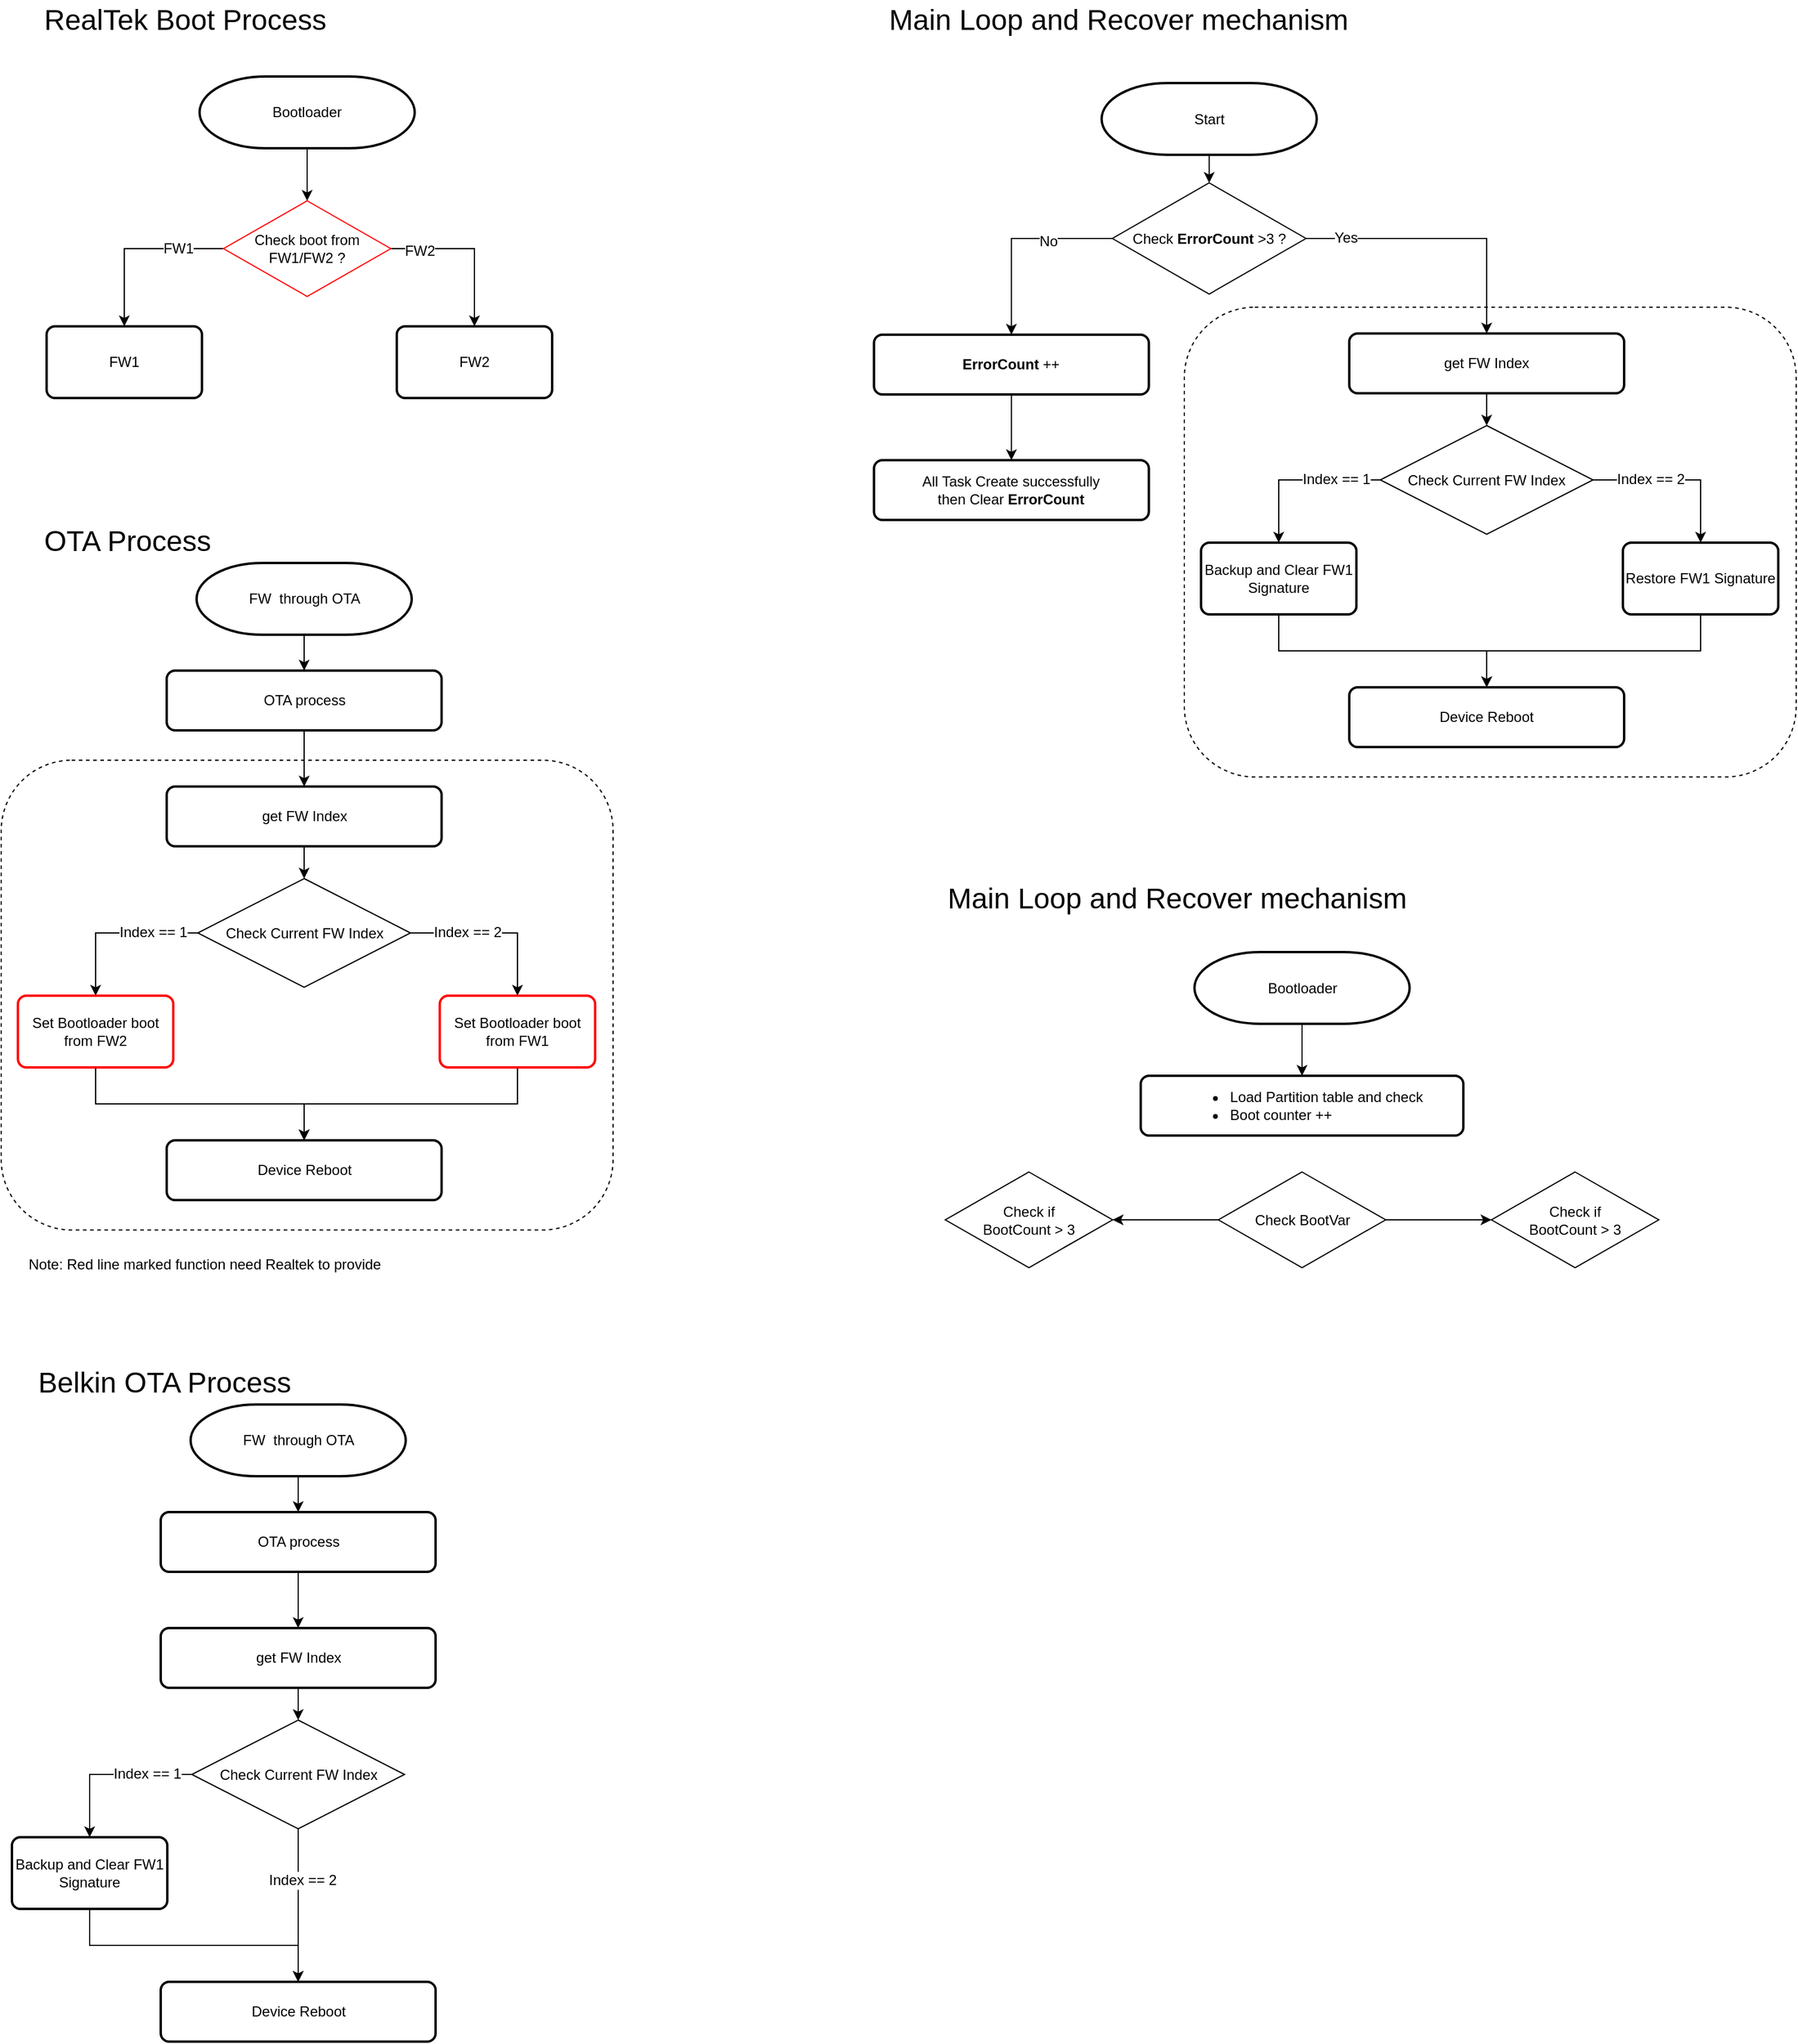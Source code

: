 <mxfile version="10.6.7" type="github"><diagram id="KSyUlnuHpO14Bwx12DKX" name="Page-1"><mxGraphModel dx="1394" dy="811" grid="1" gridSize="10" guides="1" tooltips="1" connect="1" arrows="1" fold="1" page="1" pageScale="1" pageWidth="827" pageHeight="1169" math="0" shadow="0"><root><mxCell id="0"/><mxCell id="1" parent="0"/><mxCell id="2hkwdFl9jVFtiVxIpPMc-65" value="" style="rounded=1;whiteSpace=wrap;html=1;dashed=1;fillColor=none;" parent="1" vertex="1"><mxGeometry x="1124" y="297" width="512" height="393" as="geometry"/></mxCell><mxCell id="DjeVmc1M9aSnPIeUYdqh-13" style="edgeStyle=orthogonalEdgeStyle;rounded=0;orthogonalLoop=1;jettySize=auto;html=1;" parent="1" source="DjeVmc1M9aSnPIeUYdqh-5" target="DjeVmc1M9aSnPIeUYdqh-11" edge="1"><mxGeometry relative="1" as="geometry"/></mxCell><mxCell id="2hkwdFl9jVFtiVxIpPMc-51" value="FW2" style="text;html=1;resizable=0;points=[];align=center;verticalAlign=middle;labelBackgroundColor=#ffffff;" parent="DjeVmc1M9aSnPIeUYdqh-13" vertex="1" connectable="0"><mxGeometry x="-0.655" y="-2" relative="1" as="geometry"><mxPoint as="offset"/></mxGeometry></mxCell><mxCell id="DjeVmc1M9aSnPIeUYdqh-14" style="edgeStyle=orthogonalEdgeStyle;rounded=0;orthogonalLoop=1;jettySize=auto;html=1;" parent="1" source="DjeVmc1M9aSnPIeUYdqh-5" target="DjeVmc1M9aSnPIeUYdqh-15" edge="1"><mxGeometry relative="1" as="geometry"><mxPoint x="220" y="318" as="targetPoint"/></mxGeometry></mxCell><mxCell id="2hkwdFl9jVFtiVxIpPMc-50" value="FW1" style="text;html=1;resizable=0;points=[];align=center;verticalAlign=middle;labelBackgroundColor=#ffffff;" parent="DjeVmc1M9aSnPIeUYdqh-14" vertex="1" connectable="0"><mxGeometry x="-0.268" y="2" relative="1" as="geometry"><mxPoint x="16" y="-2" as="offset"/></mxGeometry></mxCell><mxCell id="DjeVmc1M9aSnPIeUYdqh-5" value="Check boot from FW1/FW2 ?" style="rhombus;whiteSpace=wrap;html=1;strokeColor=#FF0000;" parent="1" vertex="1"><mxGeometry x="320" y="208" width="140" height="80" as="geometry"/></mxCell><mxCell id="DjeVmc1M9aSnPIeUYdqh-33" style="edgeStyle=orthogonalEdgeStyle;rounded=0;orthogonalLoop=1;jettySize=auto;html=1;" parent="1" source="DjeVmc1M9aSnPIeUYdqh-8" target="DjeVmc1M9aSnPIeUYdqh-5" edge="1"><mxGeometry relative="1" as="geometry"/></mxCell><mxCell id="DjeVmc1M9aSnPIeUYdqh-8" value="Bootloader" style="strokeWidth=2;html=1;shape=mxgraph.flowchart.terminator;whiteSpace=wrap;" parent="1" vertex="1"><mxGeometry x="300" y="104" width="180" height="60" as="geometry"/></mxCell><mxCell id="DjeVmc1M9aSnPIeUYdqh-11" value="FW2" style="rounded=1;whiteSpace=wrap;html=1;absoluteArcSize=1;arcSize=14;strokeWidth=2;" parent="1" vertex="1"><mxGeometry x="465" y="313" width="130" height="60" as="geometry"/></mxCell><mxCell id="DjeVmc1M9aSnPIeUYdqh-15" value="FW1" style="rounded=1;whiteSpace=wrap;html=1;absoluteArcSize=1;arcSize=14;strokeWidth=2;" parent="1" vertex="1"><mxGeometry x="172" y="313" width="130" height="60" as="geometry"/></mxCell><mxCell id="DjeVmc1M9aSnPIeUYdqh-22" style="edgeStyle=orthogonalEdgeStyle;rounded=0;orthogonalLoop=1;jettySize=auto;html=1;" parent="1" source="DjeVmc1M9aSnPIeUYdqh-23" target="DjeVmc1M9aSnPIeUYdqh-25" edge="1"><mxGeometry relative="1" as="geometry"/></mxCell><mxCell id="DjeVmc1M9aSnPIeUYdqh-23" value="FW&amp;nbsp; through OTA" style="strokeWidth=2;html=1;shape=mxgraph.flowchart.terminator;whiteSpace=wrap;" parent="1" vertex="1"><mxGeometry x="297.5" y="511" width="180" height="60" as="geometry"/></mxCell><mxCell id="2hkwdFl9jVFtiVxIpPMc-87" style="edgeStyle=orthogonalEdgeStyle;rounded=0;orthogonalLoop=1;jettySize=auto;html=1;" parent="1" source="DjeVmc1M9aSnPIeUYdqh-25" target="2hkwdFl9jVFtiVxIpPMc-83" edge="1"><mxGeometry relative="1" as="geometry"/></mxCell><mxCell id="DjeVmc1M9aSnPIeUYdqh-25" value="OTA process" style="rounded=1;whiteSpace=wrap;html=1;absoluteArcSize=1;arcSize=14;strokeWidth=2;" parent="1" vertex="1"><mxGeometry x="272.5" y="601" width="230" height="50" as="geometry"/></mxCell><mxCell id="2hkwdFl9jVFtiVxIpPMc-30" style="edgeStyle=orthogonalEdgeStyle;rounded=0;orthogonalLoop=1;jettySize=auto;html=1;" parent="1" source="2hkwdFl9jVFtiVxIpPMc-7" target="2hkwdFl9jVFtiVxIpPMc-25" edge="1"><mxGeometry relative="1" as="geometry"/></mxCell><mxCell id="2hkwdFl9jVFtiVxIpPMc-7" value="Start" style="strokeWidth=2;html=1;shape=mxgraph.flowchart.terminator;whiteSpace=wrap;" parent="1" vertex="1"><mxGeometry x="1054.81" y="109.5" width="180" height="60" as="geometry"/></mxCell><mxCell id="2hkwdFl9jVFtiVxIpPMc-34" value="" style="edgeStyle=orthogonalEdgeStyle;rounded=0;orthogonalLoop=1;jettySize=auto;html=1;" parent="1" source="2hkwdFl9jVFtiVxIpPMc-13" target="2hkwdFl9jVFtiVxIpPMc-33" edge="1"><mxGeometry relative="1" as="geometry"/></mxCell><mxCell id="2hkwdFl9jVFtiVxIpPMc-13" value="&lt;b&gt;ErrorCount&lt;/b&gt; ++" style="rounded=1;whiteSpace=wrap;html=1;absoluteArcSize=1;arcSize=14;strokeWidth=2;" parent="1" vertex="1"><mxGeometry x="864.31" y="320" width="230" height="50" as="geometry"/></mxCell><mxCell id="2hkwdFl9jVFtiVxIpPMc-33" value="&lt;div&gt;All Task Create successfully&lt;br&gt;&lt;/div&gt;&lt;div&gt;then Clear &lt;b&gt;ErrorCount&lt;/b&gt;&lt;/div&gt;" style="rounded=1;whiteSpace=wrap;html=1;absoluteArcSize=1;arcSize=14;strokeWidth=2;" parent="1" vertex="1"><mxGeometry x="864.31" y="425" width="230" height="50" as="geometry"/></mxCell><mxCell id="2hkwdFl9jVFtiVxIpPMc-21" style="edgeStyle=orthogonalEdgeStyle;rounded=0;orthogonalLoop=1;jettySize=auto;html=1;" parent="1" source="2hkwdFl9jVFtiVxIpPMc-25" target="2hkwdFl9jVFtiVxIpPMc-61" edge="1"><mxGeometry relative="1" as="geometry"><mxPoint x="1375.833" y="350.17" as="targetPoint"/></mxGeometry></mxCell><mxCell id="2hkwdFl9jVFtiVxIpPMc-22" value="Yes " style="text;html=1;resizable=0;points=[];align=center;verticalAlign=middle;labelBackgroundColor=#ffffff;" parent="2hkwdFl9jVFtiVxIpPMc-21" vertex="1" connectable="0"><mxGeometry x="-0.231" y="-3" relative="1" as="geometry"><mxPoint x="-55.5" y="-3.5" as="offset"/></mxGeometry></mxCell><mxCell id="2hkwdFl9jVFtiVxIpPMc-31" style="edgeStyle=orthogonalEdgeStyle;rounded=0;orthogonalLoop=1;jettySize=auto;html=1;exitX=0;exitY=0.5;exitDx=0;exitDy=0;" parent="1" source="2hkwdFl9jVFtiVxIpPMc-25" target="2hkwdFl9jVFtiVxIpPMc-13" edge="1"><mxGeometry relative="1" as="geometry"/></mxCell><mxCell id="2hkwdFl9jVFtiVxIpPMc-46" value="&lt;div&gt;No&lt;/div&gt;" style="text;html=1;resizable=0;points=[];align=center;verticalAlign=middle;labelBackgroundColor=#ffffff;" parent="2hkwdFl9jVFtiVxIpPMc-31" vertex="1" connectable="0"><mxGeometry x="-0.344" y="1" relative="1" as="geometry"><mxPoint x="128.977" as="offset"/></mxGeometry></mxCell><mxCell id="2hkwdFl9jVFtiVxIpPMc-48" value="No" style="text;html=1;resizable=0;points=[];align=center;verticalAlign=middle;labelBackgroundColor=#ffffff;" parent="2hkwdFl9jVFtiVxIpPMc-31" vertex="1" connectable="0"><mxGeometry x="-0.345" y="2" relative="1" as="geometry"><mxPoint as="offset"/></mxGeometry></mxCell><mxCell id="2hkwdFl9jVFtiVxIpPMc-25" value="Check &lt;b&gt;ErrorCount&lt;/b&gt; &amp;gt;3 ?" style="rhombus;whiteSpace=wrap;html=1;" parent="1" vertex="1"><mxGeometry x="1063.81" y="193" width="162" height="93" as="geometry"/></mxCell><mxCell id="2hkwdFl9jVFtiVxIpPMc-47" value="&lt;font style=&quot;font-size: 24px&quot;&gt;Main Loop and Recover mechanism&lt;br&gt;&lt;/font&gt;" style="text;html=1;resizable=0;points=[];autosize=1;align=left;verticalAlign=top;spacingTop=-4;" parent="1" vertex="1"><mxGeometry x="874.5" y="40" width="400" height="20" as="geometry"/></mxCell><mxCell id="2hkwdFl9jVFtiVxIpPMc-52" value="&lt;div style=&quot;font-size: 24px&quot;&gt;&lt;font style=&quot;font-size: 24px&quot;&gt;RealTek Boot Process&lt;/font&gt;&lt;/div&gt;" style="text;html=1;resizable=0;points=[];autosize=1;align=left;verticalAlign=top;spacingTop=-4;" parent="1" vertex="1"><mxGeometry x="167.5" y="40" width="250" height="20" as="geometry"/></mxCell><mxCell id="2hkwdFl9jVFtiVxIpPMc-53" value="&lt;div style=&quot;font-size: 24px&quot;&gt;&lt;font style=&quot;font-size: 24px&quot;&gt;OTA Process&lt;/font&gt;&lt;/div&gt;" style="text;html=1;resizable=0;points=[];autosize=1;align=left;verticalAlign=top;spacingTop=-4;" parent="1" vertex="1"><mxGeometry x="167.5" y="476" width="160" height="20" as="geometry"/></mxCell><mxCell id="2hkwdFl9jVFtiVxIpPMc-54" style="edgeStyle=orthogonalEdgeStyle;rounded=0;orthogonalLoop=1;jettySize=auto;html=1;exitX=1;exitY=0.5;exitDx=0;exitDy=0;" parent="1" source="2hkwdFl9jVFtiVxIpPMc-62" target="2hkwdFl9jVFtiVxIpPMc-58" edge="1"><mxGeometry relative="1" as="geometry"><mxPoint x="1448" y="433" as="sourcePoint"/></mxGeometry></mxCell><mxCell id="2hkwdFl9jVFtiVxIpPMc-55" value="Index == 2" style="text;html=1;resizable=0;points=[];align=center;verticalAlign=middle;labelBackgroundColor=#ffffff;" parent="2hkwdFl9jVFtiVxIpPMc-54" vertex="1" connectable="0"><mxGeometry x="-0.231" y="-3" relative="1" as="geometry"><mxPoint x="-7" y="-3.5" as="offset"/></mxGeometry></mxCell><mxCell id="2hkwdFl9jVFtiVxIpPMc-56" style="edgeStyle=orthogonalEdgeStyle;rounded=0;orthogonalLoop=1;jettySize=auto;html=1;exitX=0;exitY=0.5;exitDx=0;exitDy=0;" parent="1" source="2hkwdFl9jVFtiVxIpPMc-62" target="2hkwdFl9jVFtiVxIpPMc-59" edge="1"><mxGeometry relative="1" as="geometry"><mxPoint x="1202" y="494" as="targetPoint"/><mxPoint x="1308" y="433" as="sourcePoint"/></mxGeometry></mxCell><mxCell id="2hkwdFl9jVFtiVxIpPMc-57" value="Index == 1" style="text;html=1;resizable=0;points=[];align=center;verticalAlign=middle;labelBackgroundColor=#ffffff;" parent="2hkwdFl9jVFtiVxIpPMc-56" vertex="1" connectable="0"><mxGeometry x="-0.27" y="1" relative="1" as="geometry"><mxPoint x="13" y="-1.5" as="offset"/></mxGeometry></mxCell><mxCell id="2hkwdFl9jVFtiVxIpPMc-72" style="edgeStyle=orthogonalEdgeStyle;rounded=0;orthogonalLoop=1;jettySize=auto;html=1;" parent="1" source="2hkwdFl9jVFtiVxIpPMc-58" target="2hkwdFl9jVFtiVxIpPMc-70" edge="1"><mxGeometry relative="1" as="geometry"/></mxCell><mxCell id="2hkwdFl9jVFtiVxIpPMc-58" value="Restore FW1 Signature" style="rounded=1;whiteSpace=wrap;html=1;absoluteArcSize=1;arcSize=14;strokeWidth=2;strokeColor=#000000;" parent="1" vertex="1"><mxGeometry x="1491" y="494" width="130" height="60" as="geometry"/></mxCell><mxCell id="2hkwdFl9jVFtiVxIpPMc-71" style="edgeStyle=orthogonalEdgeStyle;rounded=0;orthogonalLoop=1;jettySize=auto;html=1;" parent="1" source="2hkwdFl9jVFtiVxIpPMc-59" target="2hkwdFl9jVFtiVxIpPMc-70" edge="1"><mxGeometry relative="1" as="geometry"/></mxCell><mxCell id="2hkwdFl9jVFtiVxIpPMc-59" value="Backup and Clear FW1 Signature" style="rounded=1;whiteSpace=wrap;html=1;absoluteArcSize=1;arcSize=14;strokeWidth=2;strokeColor=#000000;" parent="1" vertex="1"><mxGeometry x="1138" y="494" width="130" height="60" as="geometry"/></mxCell><mxCell id="2hkwdFl9jVFtiVxIpPMc-60" style="edgeStyle=orthogonalEdgeStyle;rounded=0;orthogonalLoop=1;jettySize=auto;html=1;" parent="1" source="2hkwdFl9jVFtiVxIpPMc-61" target="2hkwdFl9jVFtiVxIpPMc-62" edge="1"><mxGeometry relative="1" as="geometry"><mxPoint x="1378" y="393" as="targetPoint"/></mxGeometry></mxCell><mxCell id="2hkwdFl9jVFtiVxIpPMc-61" value="get FW Index" style="rounded=1;whiteSpace=wrap;html=1;absoluteArcSize=1;arcSize=14;strokeWidth=2;" parent="1" vertex="1"><mxGeometry x="1262" y="319" width="230" height="50" as="geometry"/></mxCell><mxCell id="2hkwdFl9jVFtiVxIpPMc-62" value="Check Current FW Index" style="rhombus;whiteSpace=wrap;html=1;" parent="1" vertex="1"><mxGeometry x="1288.0" y="396" width="178" height="91" as="geometry"/></mxCell><mxCell id="2hkwdFl9jVFtiVxIpPMc-70" value="Device Reboot" style="rounded=1;whiteSpace=wrap;html=1;absoluteArcSize=1;arcSize=14;strokeWidth=2;" parent="1" vertex="1"><mxGeometry x="1262" y="615" width="230" height="50" as="geometry"/></mxCell><mxCell id="2hkwdFl9jVFtiVxIpPMc-73" value="" style="rounded=1;whiteSpace=wrap;html=1;dashed=1;fillColor=none;" parent="1" vertex="1"><mxGeometry x="134" y="676" width="512" height="393" as="geometry"/></mxCell><mxCell id="2hkwdFl9jVFtiVxIpPMc-74" style="edgeStyle=orthogonalEdgeStyle;rounded=0;orthogonalLoop=1;jettySize=auto;html=1;exitX=1;exitY=0.5;exitDx=0;exitDy=0;" parent="1" source="2hkwdFl9jVFtiVxIpPMc-84" target="2hkwdFl9jVFtiVxIpPMc-79" edge="1"><mxGeometry relative="1" as="geometry"><mxPoint x="458" y="812" as="sourcePoint"/></mxGeometry></mxCell><mxCell id="2hkwdFl9jVFtiVxIpPMc-75" value="Index == 2" style="text;html=1;resizable=0;points=[];align=center;verticalAlign=middle;labelBackgroundColor=#ffffff;" parent="2hkwdFl9jVFtiVxIpPMc-74" vertex="1" connectable="0"><mxGeometry x="-0.231" y="-3" relative="1" as="geometry"><mxPoint x="-7" y="-3.5" as="offset"/></mxGeometry></mxCell><mxCell id="2hkwdFl9jVFtiVxIpPMc-76" style="edgeStyle=orthogonalEdgeStyle;rounded=0;orthogonalLoop=1;jettySize=auto;html=1;exitX=0;exitY=0.5;exitDx=0;exitDy=0;" parent="1" source="2hkwdFl9jVFtiVxIpPMc-84" target="2hkwdFl9jVFtiVxIpPMc-81" edge="1"><mxGeometry relative="1" as="geometry"><mxPoint x="212" y="873" as="targetPoint"/><mxPoint x="318" y="812" as="sourcePoint"/></mxGeometry></mxCell><mxCell id="2hkwdFl9jVFtiVxIpPMc-77" value="Index == 1" style="text;html=1;resizable=0;points=[];align=center;verticalAlign=middle;labelBackgroundColor=#ffffff;" parent="2hkwdFl9jVFtiVxIpPMc-76" vertex="1" connectable="0"><mxGeometry x="-0.27" y="1" relative="1" as="geometry"><mxPoint x="13" y="-1.5" as="offset"/></mxGeometry></mxCell><mxCell id="2hkwdFl9jVFtiVxIpPMc-78" style="edgeStyle=orthogonalEdgeStyle;rounded=0;orthogonalLoop=1;jettySize=auto;html=1;" parent="1" source="2hkwdFl9jVFtiVxIpPMc-79" target="2hkwdFl9jVFtiVxIpPMc-86" edge="1"><mxGeometry relative="1" as="geometry"/></mxCell><mxCell id="2hkwdFl9jVFtiVxIpPMc-79" value="Set Bootloader boot from FW1" style="rounded=1;whiteSpace=wrap;html=1;absoluteArcSize=1;arcSize=14;strokeWidth=2;strokeColor=#FF0000;" parent="1" vertex="1"><mxGeometry x="501" y="873" width="130" height="60" as="geometry"/></mxCell><mxCell id="2hkwdFl9jVFtiVxIpPMc-80" style="edgeStyle=orthogonalEdgeStyle;rounded=0;orthogonalLoop=1;jettySize=auto;html=1;" parent="1" source="2hkwdFl9jVFtiVxIpPMc-81" target="2hkwdFl9jVFtiVxIpPMc-86" edge="1"><mxGeometry relative="1" as="geometry"/></mxCell><mxCell id="2hkwdFl9jVFtiVxIpPMc-81" value="Set Bootloader boot from FW2" style="rounded=1;whiteSpace=wrap;html=1;absoluteArcSize=1;arcSize=14;strokeWidth=2;strokeColor=#FF0000;" parent="1" vertex="1"><mxGeometry x="148" y="873" width="130" height="60" as="geometry"/></mxCell><mxCell id="2hkwdFl9jVFtiVxIpPMc-82" style="edgeStyle=orthogonalEdgeStyle;rounded=0;orthogonalLoop=1;jettySize=auto;html=1;" parent="1" source="2hkwdFl9jVFtiVxIpPMc-83" target="2hkwdFl9jVFtiVxIpPMc-84" edge="1"><mxGeometry relative="1" as="geometry"><mxPoint x="388" y="772" as="targetPoint"/></mxGeometry></mxCell><mxCell id="2hkwdFl9jVFtiVxIpPMc-83" value="get FW Index" style="rounded=1;whiteSpace=wrap;html=1;absoluteArcSize=1;arcSize=14;strokeWidth=2;" parent="1" vertex="1"><mxGeometry x="272.5" y="698" width="230" height="50" as="geometry"/></mxCell><mxCell id="2hkwdFl9jVFtiVxIpPMc-84" value="Check Current FW Index" style="rhombus;whiteSpace=wrap;html=1;" parent="1" vertex="1"><mxGeometry x="298.5" y="775" width="178" height="91" as="geometry"/></mxCell><mxCell id="2hkwdFl9jVFtiVxIpPMc-85" value="Note: Red line marked function need Realtek to provide" style="text;html=1;resizable=0;points=[];autosize=1;align=left;verticalAlign=top;spacingTop=-4;" parent="1" vertex="1"><mxGeometry x="155" y="1088" width="320" height="20" as="geometry"/></mxCell><mxCell id="2hkwdFl9jVFtiVxIpPMc-86" value="Device Reboot" style="rounded=1;whiteSpace=wrap;html=1;absoluteArcSize=1;arcSize=14;strokeWidth=2;" parent="1" vertex="1"><mxGeometry x="272.5" y="994" width="230" height="50" as="geometry"/></mxCell><mxCell id="oOJesyAiygblaszPFesc-1" style="edgeStyle=orthogonalEdgeStyle;rounded=0;orthogonalLoop=1;jettySize=auto;html=1;" parent="1" source="oOJesyAiygblaszPFesc-2" target="oOJesyAiygblaszPFesc-4" edge="1"><mxGeometry relative="1" as="geometry"/></mxCell><mxCell id="oOJesyAiygblaszPFesc-2" value="FW&amp;nbsp; through OTA" style="strokeWidth=2;html=1;shape=mxgraph.flowchart.terminator;whiteSpace=wrap;" parent="1" vertex="1"><mxGeometry x="292.5" y="1215" width="180" height="60" as="geometry"/></mxCell><mxCell id="oOJesyAiygblaszPFesc-3" style="edgeStyle=orthogonalEdgeStyle;rounded=0;orthogonalLoop=1;jettySize=auto;html=1;" parent="1" source="oOJesyAiygblaszPFesc-4" target="oOJesyAiygblaszPFesc-16" edge="1"><mxGeometry relative="1" as="geometry"/></mxCell><mxCell id="oOJesyAiygblaszPFesc-4" value="OTA process" style="rounded=1;whiteSpace=wrap;html=1;absoluteArcSize=1;arcSize=14;strokeWidth=2;" parent="1" vertex="1"><mxGeometry x="267.5" y="1305" width="230" height="50" as="geometry"/></mxCell><mxCell id="oOJesyAiygblaszPFesc-5" value="&lt;div style=&quot;font-size: 24px&quot;&gt;&lt;font style=&quot;font-size: 24px&quot;&gt;Belkin OTA Process&lt;/font&gt;&lt;/div&gt;" style="text;html=1;resizable=0;points=[];autosize=1;align=left;verticalAlign=top;spacingTop=-4;" parent="1" vertex="1"><mxGeometry x="162.5" y="1180" width="230" height="20" as="geometry"/></mxCell><mxCell id="oOJesyAiygblaszPFesc-9" style="edgeStyle=orthogonalEdgeStyle;rounded=0;orthogonalLoop=1;jettySize=auto;html=1;exitX=0;exitY=0.5;exitDx=0;exitDy=0;" parent="1" source="oOJesyAiygblaszPFesc-17" target="oOJesyAiygblaszPFesc-14" edge="1"><mxGeometry relative="1" as="geometry"><mxPoint x="207" y="1577" as="targetPoint"/><mxPoint x="313" y="1516" as="sourcePoint"/></mxGeometry></mxCell><mxCell id="oOJesyAiygblaszPFesc-10" value="Index == 1" style="text;html=1;resizable=0;points=[];align=center;verticalAlign=middle;labelBackgroundColor=#ffffff;" parent="oOJesyAiygblaszPFesc-9" vertex="1" connectable="0"><mxGeometry x="-0.27" y="1" relative="1" as="geometry"><mxPoint x="13" y="-1.5" as="offset"/></mxGeometry></mxCell><mxCell id="oOJesyAiygblaszPFesc-13" style="edgeStyle=orthogonalEdgeStyle;rounded=0;orthogonalLoop=1;jettySize=auto;html=1;" parent="1" source="oOJesyAiygblaszPFesc-14" target="oOJesyAiygblaszPFesc-19" edge="1"><mxGeometry relative="1" as="geometry"/></mxCell><mxCell id="oOJesyAiygblaszPFesc-14" value="Backup and Clear FW1 Signature" style="rounded=1;whiteSpace=wrap;html=1;absoluteArcSize=1;arcSize=14;strokeWidth=2;strokeColor=#000000;" parent="1" vertex="1"><mxGeometry x="143" y="1577" width="130" height="60" as="geometry"/></mxCell><mxCell id="oOJesyAiygblaszPFesc-15" style="edgeStyle=orthogonalEdgeStyle;rounded=0;orthogonalLoop=1;jettySize=auto;html=1;" parent="1" source="oOJesyAiygblaszPFesc-16" target="oOJesyAiygblaszPFesc-17" edge="1"><mxGeometry relative="1" as="geometry"><mxPoint x="383" y="1476" as="targetPoint"/></mxGeometry></mxCell><mxCell id="oOJesyAiygblaszPFesc-16" value="get FW Index" style="rounded=1;whiteSpace=wrap;html=1;absoluteArcSize=1;arcSize=14;strokeWidth=2;" parent="1" vertex="1"><mxGeometry x="267.5" y="1402" width="230" height="50" as="geometry"/></mxCell><mxCell id="oOJesyAiygblaszPFesc-20" style="edgeStyle=orthogonalEdgeStyle;rounded=0;orthogonalLoop=1;jettySize=auto;html=1;" parent="1" source="oOJesyAiygblaszPFesc-17" target="oOJesyAiygblaszPFesc-19" edge="1"><mxGeometry relative="1" as="geometry"/></mxCell><mxCell id="oOJesyAiygblaszPFesc-21" value="Index == 2" style="text;html=1;resizable=0;points=[];align=center;verticalAlign=middle;labelBackgroundColor=#ffffff;" parent="oOJesyAiygblaszPFesc-20" vertex="1" connectable="0"><mxGeometry x="-0.328" y="3" relative="1" as="geometry"><mxPoint as="offset"/></mxGeometry></mxCell><mxCell id="oOJesyAiygblaszPFesc-17" value="Check Current FW Index" style="rhombus;whiteSpace=wrap;html=1;" parent="1" vertex="1"><mxGeometry x="293.5" y="1479" width="178" height="91" as="geometry"/></mxCell><mxCell id="oOJesyAiygblaszPFesc-19" value="Device Reboot" style="rounded=1;whiteSpace=wrap;html=1;absoluteArcSize=1;arcSize=14;strokeWidth=2;" parent="1" vertex="1"><mxGeometry x="267.5" y="1698" width="230" height="50" as="geometry"/></mxCell><mxCell id="WZjtF0D6ixa413K6qJo2-16" style="edgeStyle=orthogonalEdgeStyle;rounded=0;orthogonalLoop=1;jettySize=auto;html=1;" edge="1" parent="1" source="WZjtF0D6ixa413K6qJo2-5" target="WZjtF0D6ixa413K6qJo2-11"><mxGeometry relative="1" as="geometry"/></mxCell><mxCell id="WZjtF0D6ixa413K6qJo2-17" style="edgeStyle=orthogonalEdgeStyle;rounded=0;orthogonalLoop=1;jettySize=auto;html=1;" edge="1" parent="1" source="WZjtF0D6ixa413K6qJo2-5" target="WZjtF0D6ixa413K6qJo2-15"><mxGeometry relative="1" as="geometry"/></mxCell><mxCell id="WZjtF0D6ixa413K6qJo2-5" value="Check BootVar" style="rhombus;whiteSpace=wrap;html=1;strokeColor=#000000;" vertex="1" parent="1"><mxGeometry x="1152.5" y="1020.5" width="140" height="80" as="geometry"/></mxCell><mxCell id="WZjtF0D6ixa413K6qJo2-14" style="edgeStyle=orthogonalEdgeStyle;rounded=0;orthogonalLoop=1;jettySize=auto;html=1;" edge="1" parent="1" source="WZjtF0D6ixa413K6qJo2-7" target="WZjtF0D6ixa413K6qJo2-13"><mxGeometry relative="1" as="geometry"/></mxCell><mxCell id="WZjtF0D6ixa413K6qJo2-7" value="Bootloader" style="strokeWidth=2;html=1;shape=mxgraph.flowchart.terminator;whiteSpace=wrap;" vertex="1" parent="1"><mxGeometry x="1132.5" y="836.5" width="180" height="60" as="geometry"/></mxCell><mxCell id="WZjtF0D6ixa413K6qJo2-11" value="&lt;div&gt;Check if &lt;br&gt;&lt;/div&gt;&lt;div&gt;BootCount &amp;gt; 3&lt;br&gt;&lt;/div&gt;" style="rhombus;whiteSpace=wrap;html=1;strokeColor=#000000;" vertex="1" parent="1"><mxGeometry x="924" y="1020.5" width="140" height="80" as="geometry"/></mxCell><mxCell id="WZjtF0D6ixa413K6qJo2-12" value="&lt;font style=&quot;font-size: 24px&quot;&gt;Main Loop and Recover mechanism&lt;br&gt;&lt;/font&gt;" style="text;html=1;resizable=0;points=[];autosize=1;align=left;verticalAlign=top;spacingTop=-4;" vertex="1" parent="1"><mxGeometry x="924" y="775" width="400" height="20" as="geometry"/></mxCell><mxCell id="WZjtF0D6ixa413K6qJo2-13" value="&lt;ul&gt;&lt;li&gt;Load Partition table and check&lt;/li&gt;&lt;li&gt;&lt;div align=&quot;left&quot;&gt;Boot counter ++&lt;/div&gt;&lt;/li&gt;&lt;/ul&gt;" style="rounded=1;whiteSpace=wrap;html=1;absoluteArcSize=1;arcSize=14;strokeWidth=2;" vertex="1" parent="1"><mxGeometry x="1087.5" y="940" width="270" height="50" as="geometry"/></mxCell><mxCell id="WZjtF0D6ixa413K6qJo2-15" value="&lt;div&gt;Check if &lt;br&gt;&lt;/div&gt;&lt;div&gt;BootCount &amp;gt; 3&lt;br&gt;&lt;/div&gt;" style="rhombus;whiteSpace=wrap;html=1;strokeColor=#000000;" vertex="1" parent="1"><mxGeometry x="1381" y="1020.5" width="140" height="80" as="geometry"/></mxCell></root></mxGraphModel></diagram></mxfile>